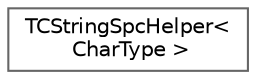 digraph "Graphical Class Hierarchy"
{
 // INTERACTIVE_SVG=YES
 // LATEX_PDF_SIZE
  bgcolor="transparent";
  edge [fontname=Helvetica,fontsize=10,labelfontname=Helvetica,labelfontsize=10];
  node [fontname=Helvetica,fontsize=10,shape=box,height=0.2,width=0.4];
  rankdir="LR";
  Node0 [id="Node000000",label="TCStringSpcHelper\<\l CharType \>",height=0.2,width=0.4,color="grey40", fillcolor="white", style="filled",URL="$d9/d6d/structTCStringSpcHelper.html",tooltip=" "];
}
